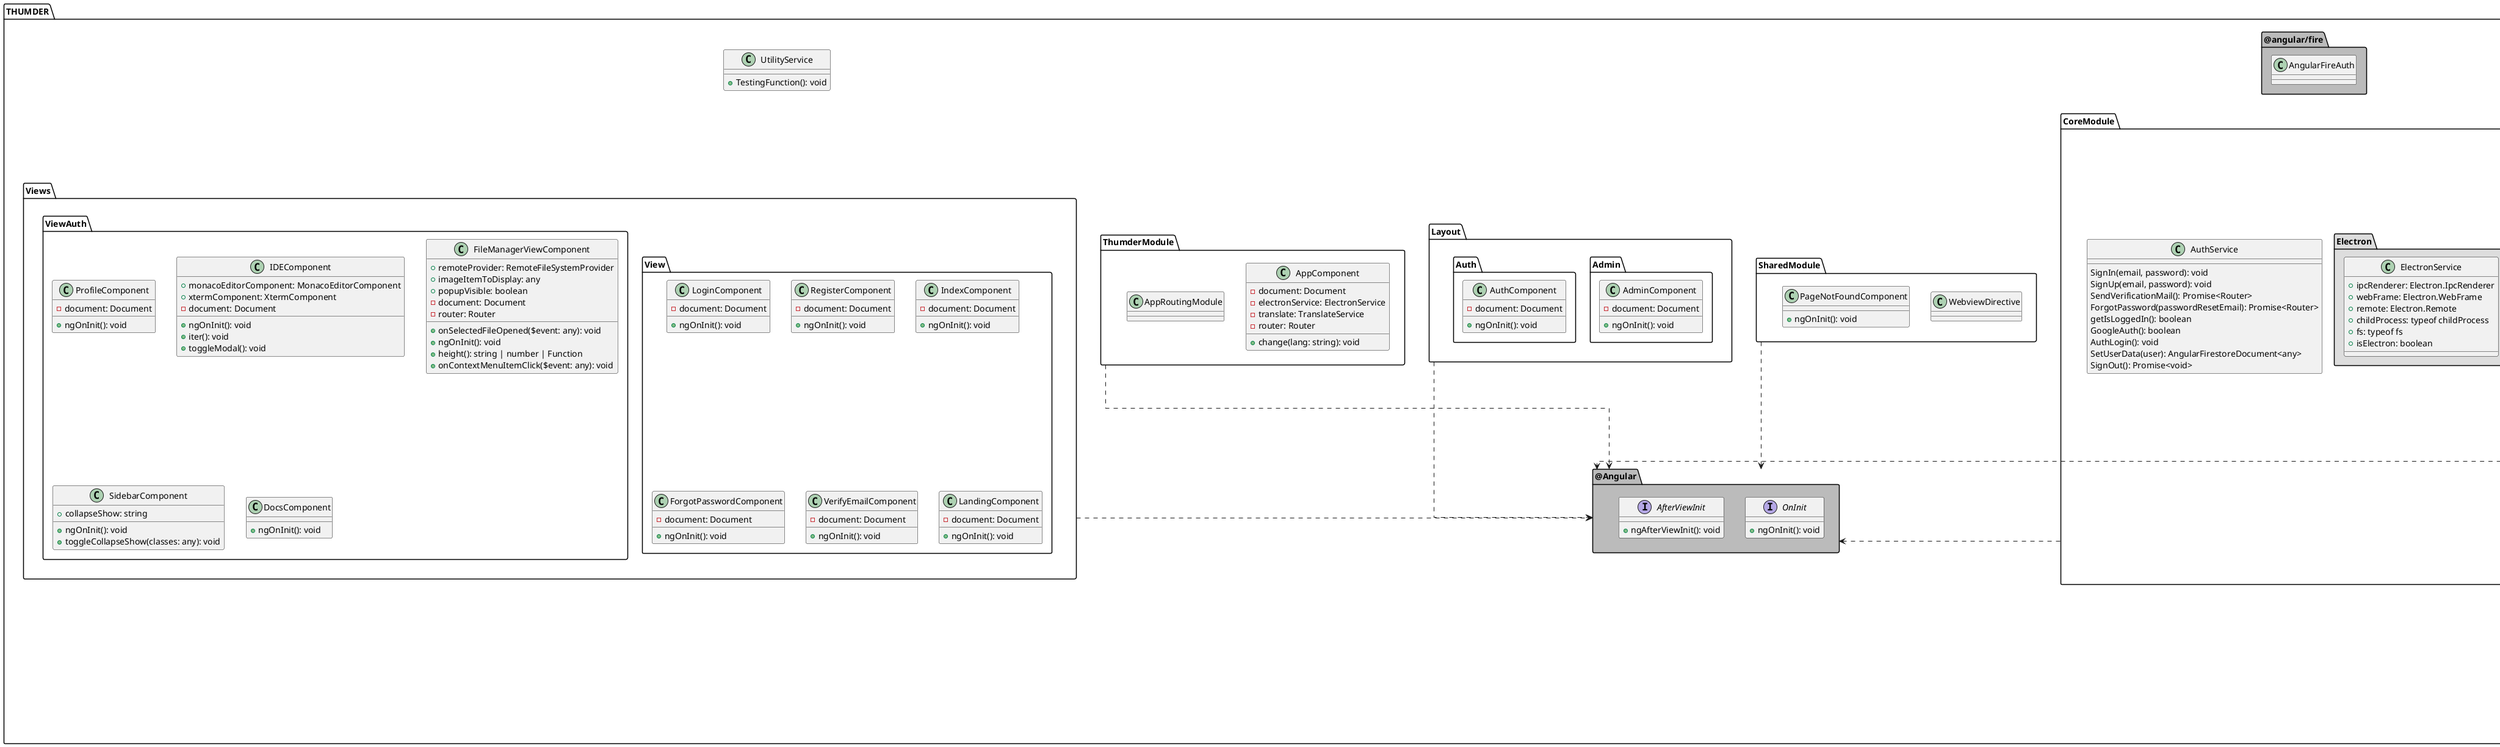 @startuml
'top to bottom direction
'!theme amiga from https://raw.githubusercontent.com/plantuml/plantuml/master/themes
skinparam defaultFontName consolas
'left to right direction
'scale 3508 width
'scale 2480 height
'scale max 1080 width
'scale max 720 height
'3508 x 2480
'skinparam dpi 300


skinparam linetype polyline
skinparam linetype ortho

package "THUMDER" {

    package "@ngx-monaco-editor" #BBB {
      class MonacoEditor {
      }
    }
    package "@devextreme" #BBB {
      class FileManagement {
      }
    }
    package "@angular/fire" #BBB {
      class AngularFireAuth {
      }
    }

  package "@Angular" #BBB {
    interface OnInit {
      +ngOnInit(): void
    }
    interface AfterViewInit {
      +ngAfterViewInit(): void
    }
  }

  package CoreModule {
    package Machine <<Folder>> #DDDDDD {
      class Int32 <<Type>> {
          -_value: number
          +value(): number
          +value(data): number
      }
      class Float32 <<Type>> {
          -_value: number
          +value(): number
          +value(data): number
      }
      class Double64 <<Type>> {
          -_value: number
          +value(): number
          +value(data): number
      }
      class Registers {
          +PC: Int32
          +IMAR: Int32
          +IR: Int32
          +A: Int32
          +AHI: Int32
          +B: Int32
          +BHI: Int32
          +BTA: Int32
          +ALU: Int32
          +ALUHI: Int32
          +FPSR: Int32
          +DMAR: Int32
          +SDR: Int32
          +SDRHI: Int32
          +LDR: Int32
          +LDRHI: Int32
          +R: Int32[]
          +F: Float32[]
          +D: Double64[]
          +code: Int32[]
          +memory: Int32[]
      }
      class MachineService {
          -registers: Registers
          +someBusinessLogic(): void
          -{static} instance: MachineService
          +{static} getInstance(): MachineService
      }
    }
    class AuthService {
       SignIn(email, password): void
       SignUp(email, password): void
       SendVerificationMail(): Promise<Router>
       ForgotPassword(passwordResetEmail): Promise<Router>
       getIsLoggedIn(): boolean
       GoogleAuth(): boolean
       AuthLogin(): void
       SetUserData(user): AngularFirestoreDocument<any>
       SignOut(): Promise<void>
    }
    package Electron <<Folder>> #DDDDDD {
      class ElectronService {
        +ipcRenderer: Electron.IpcRenderer
        +webFrame: Electron.WebFrame
        +remote: Electron.Remote
        +childProcess: typeof childProcess
        +fs: typeof fs
        +isElectron: boolean
      }
    }
  }

  package SharedModule {
    class WebviewDirective {

    }
    class PageNotFoundComponent {
        +ngOnInit(): void
    }
  }

  package Layout {
    package Admin {
      class AdminComponent {
          -document: Document
          +ngOnInit(): void
      }
    }
    package Auth {
      class AuthComponent {
          -document: Document
          +ngOnInit(): void
      }
    }
  }

  package ComponentModule {
    class AsideLeftComponent {
        +ngOnInit(): void
        -toggleCollapseMenu(): void
    }
    class AsideRightComponent {
        +ngOnInit(): void
    }
    class BreadcrumbComponent {
      +ngOnInit(): void
      -createBreadcrumbs(): MenuItem[]
    }
    class AdminFooterComponent {
        +date: number
        +ngOnInit(): void
    }
    class AuthFooterComponent {
        +date: number
        +version: any
        +ngOnInit(): void
    }
    class MonacoEditorComponent {
        +editor: MonacoEditor
        +editorOptions_thumder: { theme: string; language: string; }
        +code_asm: string
        +oldDecoration: string[]
        +i: number
        -httpClient: HttpClient
        -monacoLoaderService: MonacoEditorLoaderService
        +ngOnInit(): void
        +onInitEditor($event: any): void
        +addNewDecorator(): void
        -registerMonacoCustomTheme(): void
    }
    class AdminNavbarComponent {
        +ngOnInit(): void
    }
    class AuthNavbarComponent {
        +navbarOpen: boolean
        -app: AppComponent
        +ngOnInit(): void
        +setNavbarOpen(): void
        +changeToSpain(): void
        +changeToEnglish(): void
    }
    class PipelinePixiComponent {
        +widthBox: number
        +widthArrowActivate: number
        +pixiContainer: any
        +pApp: Application
        +ngOnInit(): void
        +ngAfterViewInit(): void
        +bezierArrow(start?: number[], cpXY2?: number[], to?: number[]): Graphics
    }
    class XtermComponent {
        +terminalDiv: ElementRef<any>
        +data: string
        +newEvent: EventEmitter
        +terminal: Terminal
        +ngOnInit(): void
        +ngAfterViewInit(): void
        +write(text: string): void
    }
    class FileManagerComponent {
        +remoteProvider: RemoteFileSystemProvider
        +imageItemToDisplay: any
        +popupVisible: boolean
        -document: Document
        -router: Router
        +onSelectedFileOpened($event: any): void
        +ngOnInit(): void
        +height(): string | number | Function
        +onContextMenuItemClick($event: any): void
    }
  }

  package Views {
    package View {
      class LoginComponent {
          -document: Document
          +ngOnInit(): void
      }
      class RegisterComponent {
          -document: Document
          +ngOnInit(): void
      }
      class IndexComponent {
          -document: Document
          +ngOnInit(): void
      }
      class ForgotPasswordComponent {
          -document: Document
          +ngOnInit(): void
      }
      class VerifyEmailComponent {
          -document: Document
          +ngOnInit(): void
      }
      class LandingComponent {
          -document: Document
          +ngOnInit(): void
      }
    }
    package ViewAuth {
      class ProfileComponent {
          -document: Document
          +ngOnInit(): void
      }
      class IDEComponent {
          +monacoEditorComponent: MonacoEditorComponent
          +xtermComponent: XtermComponent
          -document: Document
          +ngOnInit(): void
          +iter(): void
          +toggleModal(): void
      }
      class FileManagerViewComponent {
          +remoteProvider: RemoteFileSystemProvider
          +imageItemToDisplay: any
          +popupVisible: boolean
          -document: Document
          -router: Router
          +onSelectedFileOpened($event: any): void
          +ngOnInit(): void
          +height(): string | number | Function
          +onContextMenuItemClick($event: any): void
      }
      class SidebarComponent {
          +collapseShow: string
          +ngOnInit(): void
          +toggleCollapseShow(classes: any): void
      }
      class DocsComponent {
          +ngOnInit(): void
      }
    }
  }

  class UtilityService {
      +TestingFunction(): void
  }
  package ThumderModule {
    class AppComponent {
        -document: Document
        -electronService: ElectronService
        -translate: TranslateService
        -router: Router
        +change(lang: string): void
    }
    class AppRoutingModule

  }
}

MonacoEditorComponent .up.> MonacoEditor : "Use"
FileManagerComponent .up.> FileManagement : "Use"
MachineService .up.> Int32
MachineService .up.> Float32
MachineService .up.> Double64
MachineService .up.> Registers

'ComponentModule -left-> Views
'Views -left-> Layout
'Layout -left-> Core

'ComponentModule -->
'ThumderController --> ThumderController

CoreModule ..> "@Angular"
SharedModule ..> "@Angular"
Views ..> "@Angular"
Layout ..> "@Angular"
ComponentModule ..> "@Angular"
ThumderModule ..> "@Angular"
'Shared --> "@Angular"
'Component --> "@Angular"
'Layout --> "@Angular"
'Core --> "@Angular"

'AdminComponent .up.> "@Angular"


'PageNotFoundComponent .down.> OnInit
'AdminComponent .down.> OnInit
'AuthComponent .down.> OnInit
'AsideLeftComponent .down.> OnInit
'AsideRightComponent .down.> OnInit
'Breadcrumb .down.> OnInit
'FooterAdminComponent .down.> OnInit
'FooterComponent .down.> OnInit
'MonacoEditorComponent .down.> OnInit
'AdminNavbarComponent .down.> OnInit
'AuthNavbarComponent .down.> OnInit
'FileManagerView .down.> OnInit
'LoginView .down.> OnInit
'RegisterView .down.> OnInit
'IndexView .down.> OnInit
'ForgotPasswordView .down.> OnInit
'LandingComponent .down.> OnInit
'ProfileComponent .down.> OnInit
'IDEComponent .down.> OnInit
'FileManagerViewComponent .down.> OnInit
'SidebarComponent .down.> OnInit
'DocsView .down.> OnInit


@enduml
